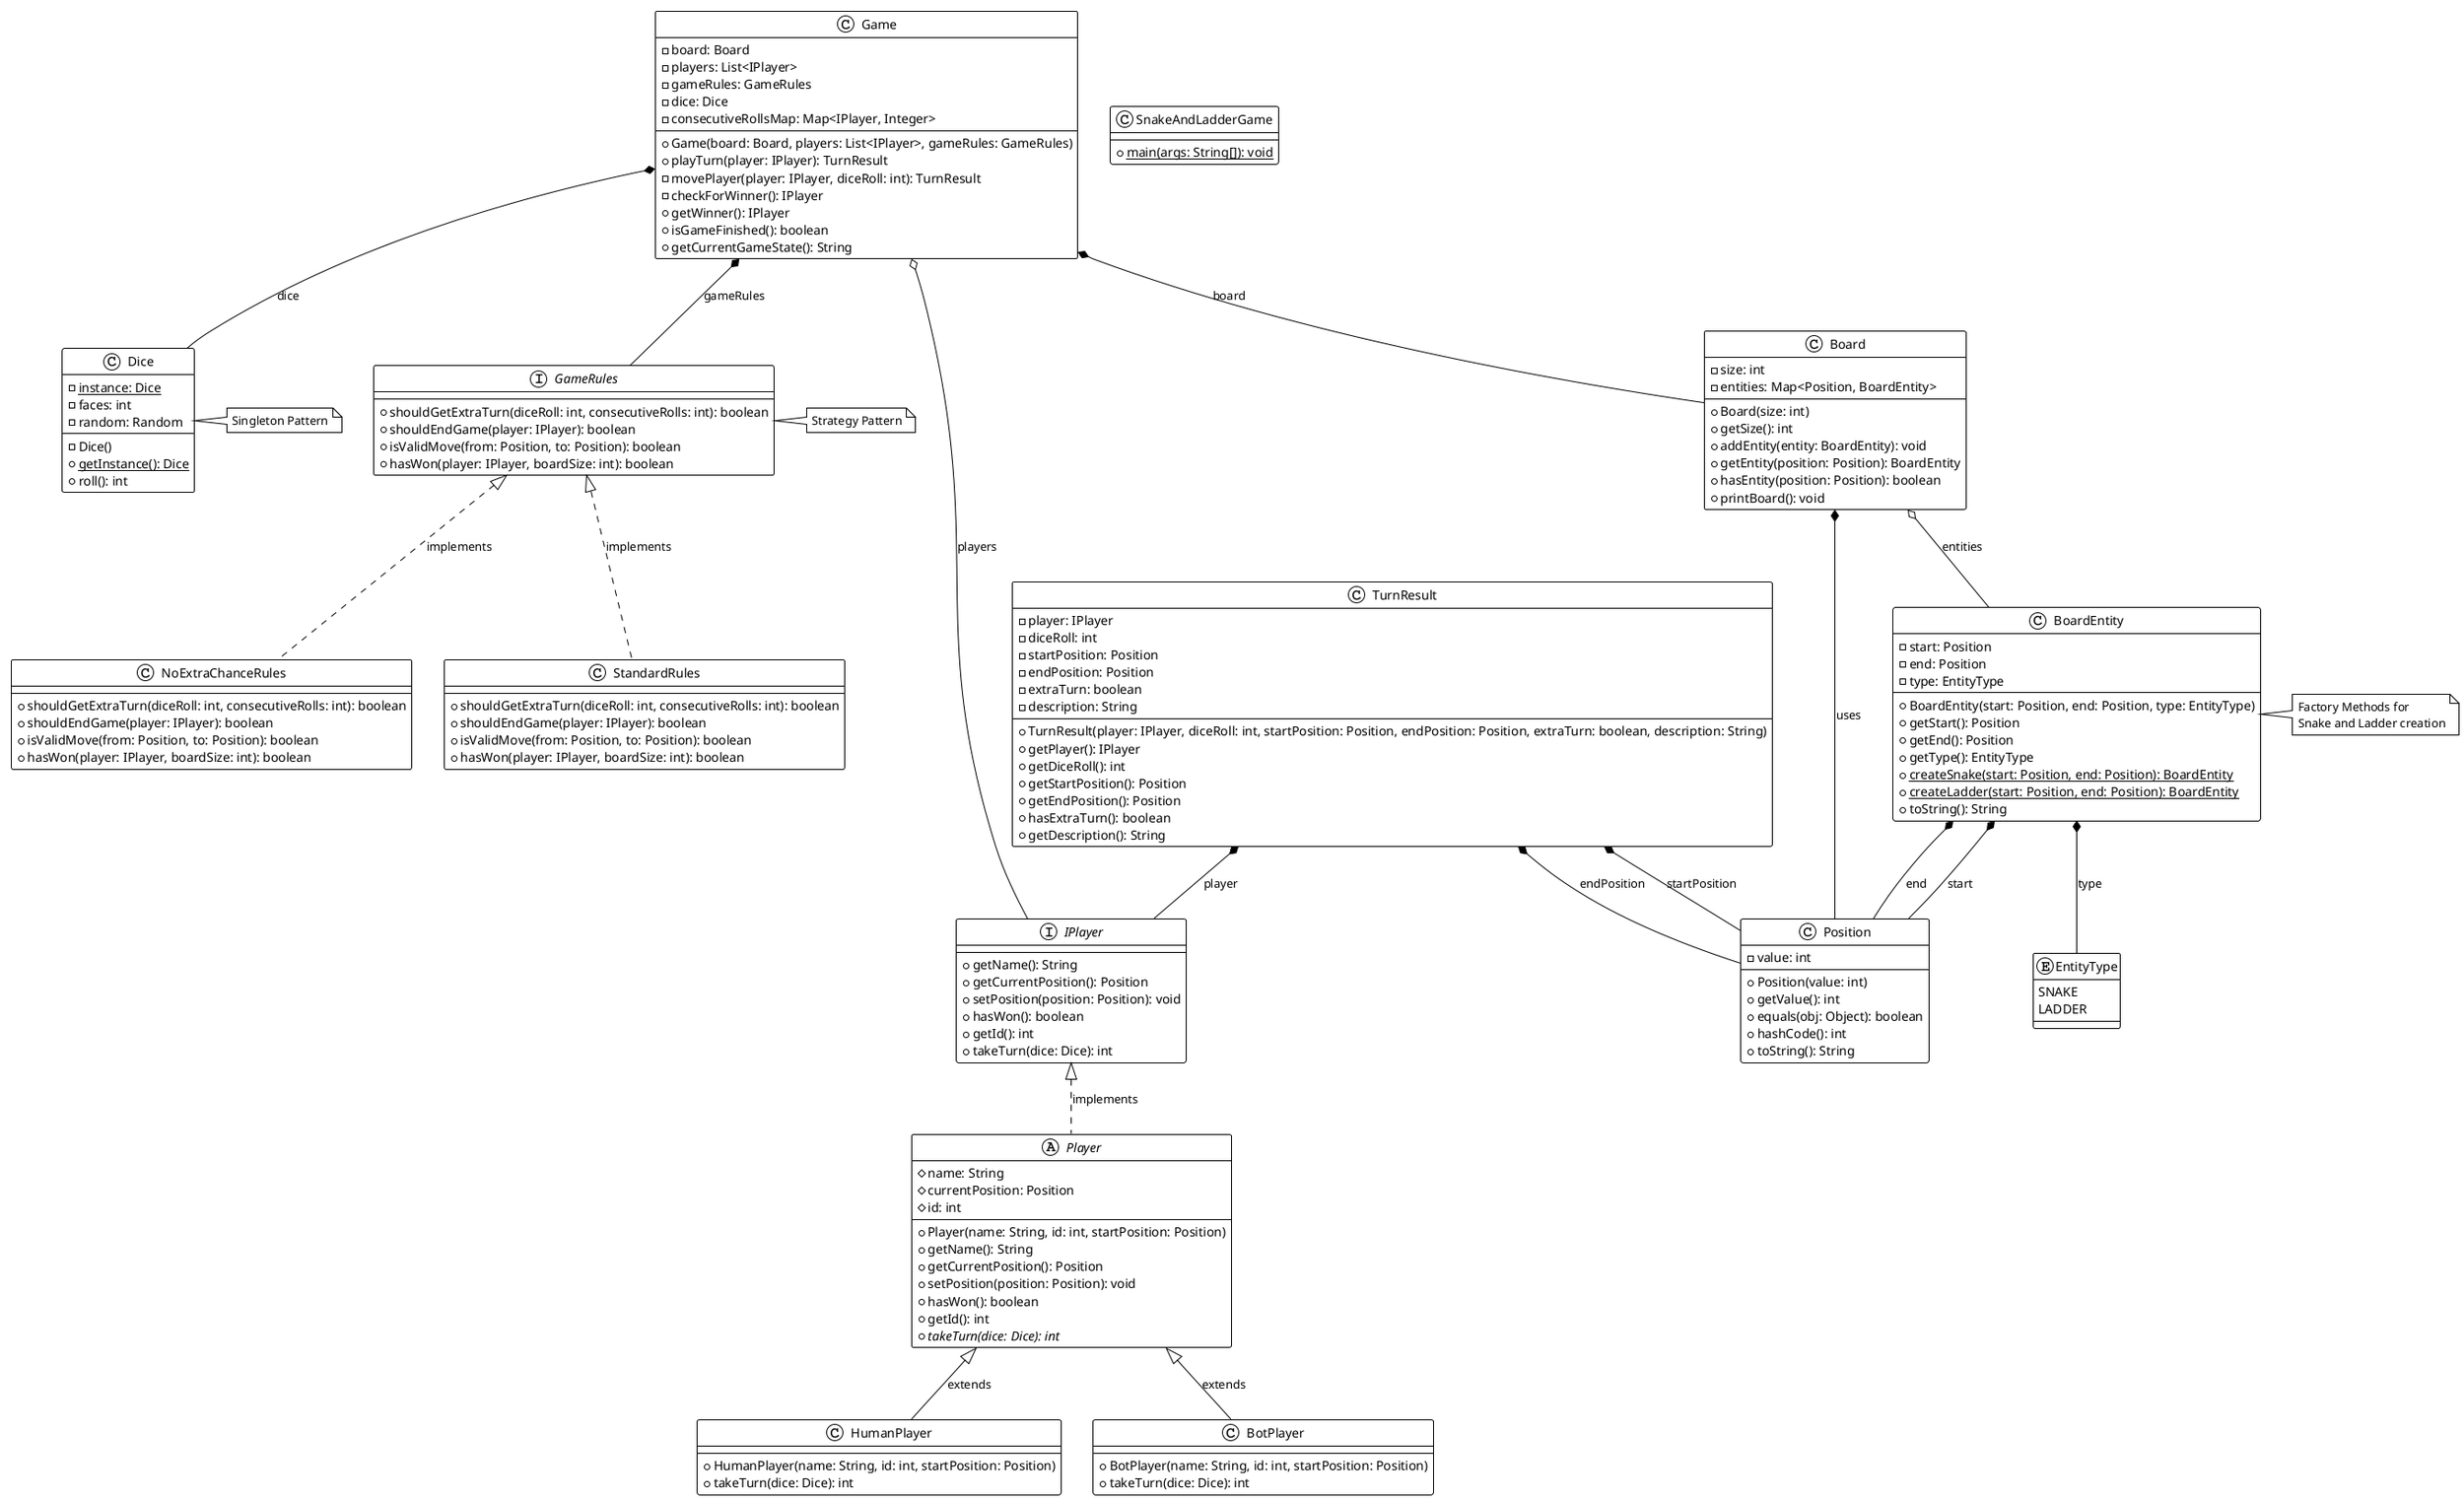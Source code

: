 @startuml SnakeAndLadderClassDiagram
!theme plain

' Value Objects
class Position {
    - value: int
    + Position(value: int)
    + getValue(): int
    + equals(obj: Object): boolean
    + hashCode(): int
    + toString(): String
}

class Dice {
    - {static} instance: Dice
    - faces: int
    - random: Random
    - Dice()
    + {static} getInstance(): Dice
    + roll(): int
}

' Entities
class BoardEntity {
    - start: Position
    - end: Position
    - type: EntityType
    + BoardEntity(start: Position, end: Position, type: EntityType)
    + getStart(): Position
    + getEnd(): Position
    + getType(): EntityType
    + {static} createSnake(start: Position, end: Position): BoardEntity
    + {static} createLadder(start: Position, end: Position): BoardEntity
    + toString(): String
}

enum EntityType {
    SNAKE
    LADDER
}

class TurnResult {
    - player: IPlayer
    - diceRoll: int
    - startPosition: Position
    - endPosition: Position
    - extraTurn: boolean
    - description: String
    + TurnResult(player: IPlayer, diceRoll: int, startPosition: Position, endPosition: Position, extraTurn: boolean, description: String)
    + getPlayer(): IPlayer
    + getDiceRoll(): int
    + getStartPosition(): Position
    + getEndPosition(): Position
    + hasExtraTurn(): boolean
    + getDescription(): String
}

' Player Hierarchy
interface IPlayer {
    + getName(): String
    + getCurrentPosition(): Position
    + setPosition(position: Position): void
    + hasWon(): boolean
    + getId(): int
    + takeTurn(dice: Dice): int
}

abstract class Player {
    # name: String
    # currentPosition: Position
    # id: int
    + Player(name: String, id: int, startPosition: Position)
    + getName(): String
    + getCurrentPosition(): Position
    + setPosition(position: Position): void
    + hasWon(): boolean
    + getId(): int
    + {abstract} takeTurn(dice: Dice): int
}

class HumanPlayer {
    + HumanPlayer(name: String, id: int, startPosition: Position)
    + takeTurn(dice: Dice): int
}

class BotPlayer {
    + BotPlayer(name: String, id: int, startPosition: Position)
    + takeTurn(dice: Dice): int
}

' Strategy Pattern for Rules
interface GameRules {
    + shouldGetExtraTurn(diceRoll: int, consecutiveRolls: int): boolean
    + shouldEndGame(player: IPlayer): boolean
    + isValidMove(from: Position, to: Position): boolean
    + hasWon(player: IPlayer, boardSize: int): boolean
}

class StandardRules {
    + shouldGetExtraTurn(diceRoll: int, consecutiveRolls: int): boolean
    + shouldEndGame(player: IPlayer): boolean
    + isValidMove(from: Position, to: Position): boolean
    + hasWon(player: IPlayer, boardSize: int): boolean
}

class NoExtraChanceRules {
    + shouldGetExtraTurn(diceRoll: int, consecutiveRolls: int): boolean
    + shouldEndGame(player: IPlayer): boolean
    + isValidMove(from: Position, to: Position): boolean
    + hasWon(player: IPlayer, boardSize: int): boolean
}

' Board Management
class Board {
    - size: int
    - entities: Map<Position, BoardEntity>
    + Board(size: int)
    + getSize(): int
    + addEntity(entity: BoardEntity): void
    + getEntity(position: Position): BoardEntity
    + hasEntity(position: Position): boolean
    + printBoard(): void
}

' Game Orchestration
class Game {
    - board: Board
    - players: List<IPlayer>
    - gameRules: GameRules
    - dice: Dice
    - consecutiveRollsMap: Map<IPlayer, Integer>
    + Game(board: Board, players: List<IPlayer>, gameRules: GameRules)
    + playTurn(player: IPlayer): TurnResult
    - movePlayer(player: IPlayer, diceRoll: int): TurnResult
    - checkForWinner(): IPlayer
    + getWinner(): IPlayer
    + isGameFinished(): boolean
    + getCurrentGameState(): String
}

class SnakeAndLadderGame {
    + {static} main(args: String[]): void
}

' Relationships
IPlayer <|.. Player : implements
Player <|-- HumanPlayer : extends
Player <|-- BotPlayer : extends

GameRules <|.. StandardRules : implements
GameRules <|.. NoExtraChanceRules : implements

BoardEntity *-- EntityType : type
BoardEntity *-- Position : start
BoardEntity *-- Position : end

TurnResult *-- IPlayer : player
TurnResult *-- Position : startPosition
TurnResult *-- Position : endPosition

Board o-- BoardEntity : entities
Board *-- Position : uses

Game *-- Board : board
Game o-- IPlayer : players
Game *-- GameRules : gameRules
Game *-- Dice : dice

note right of Dice : Singleton Pattern
note right of GameRules : Strategy Pattern
note right of BoardEntity : Factory Methods for\nSnake and Ladder creation

@enduml
